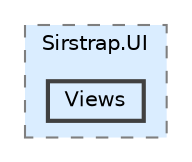 digraph "C:/code/sirstrap/Sirstrap.UI/Views"
{
 // LATEX_PDF_SIZE
  bgcolor="transparent";
  edge [fontname=Helvetica,fontsize=10,labelfontname=Helvetica,labelfontsize=10];
  node [fontname=Helvetica,fontsize=10,shape=box,height=0.2,width=0.4];
  compound=true
  subgraph clusterdir_e233cc8d95c05730378165196a8996f6 {
    graph [ bgcolor="#daedff", pencolor="grey50", label="Sirstrap.UI", fontname=Helvetica,fontsize=10 style="filled,dashed", URL="dir_e233cc8d95c05730378165196a8996f6.html",tooltip=""]
  dir_6a0a58006b062c8322b37694cff6bb3f [label="Views", fillcolor="#daedff", color="grey25", style="filled,bold", URL="dir_6a0a58006b062c8322b37694cff6bb3f.html",tooltip=""];
  }
}
